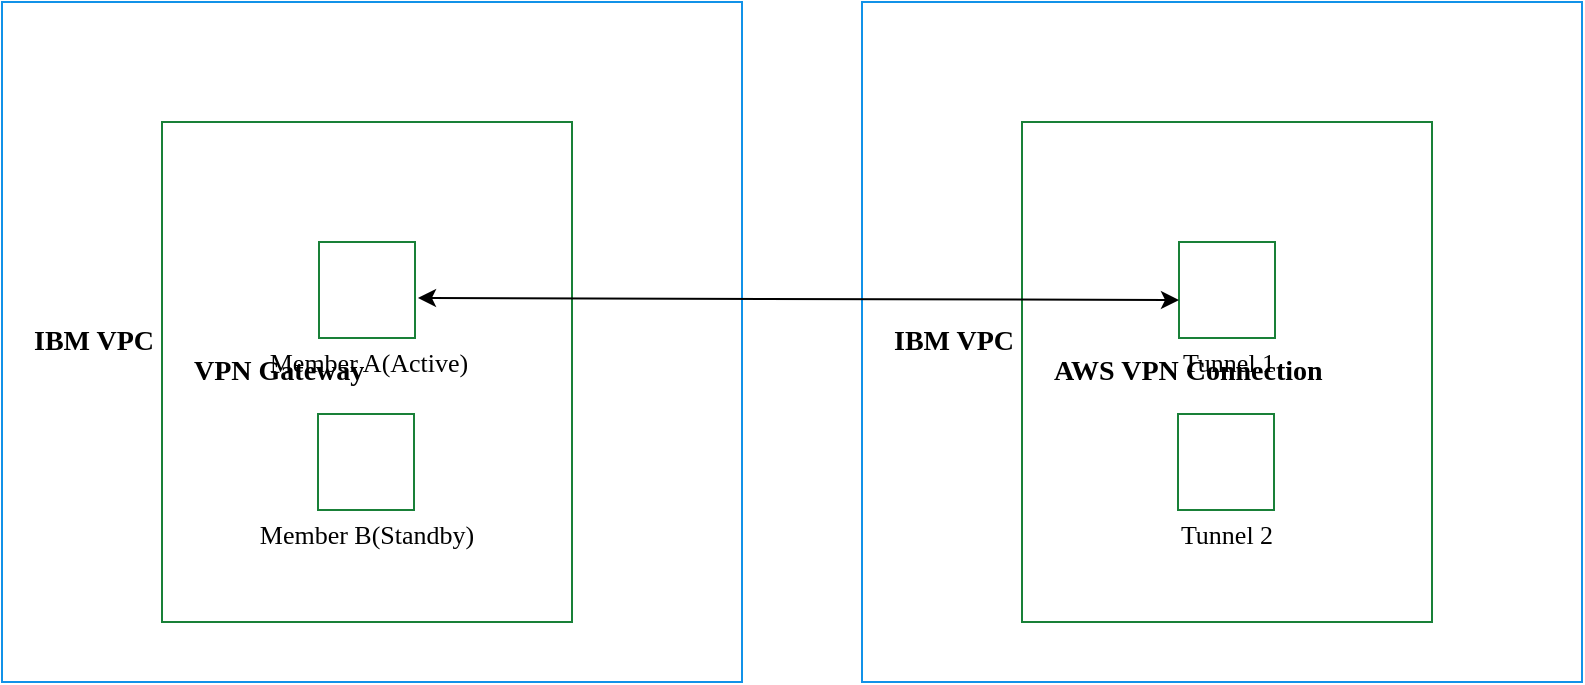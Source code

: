 <mxfile version="20.5.0" type="device"><diagram id="Lvjj2H9h-YXVRaZvT09Y" name="Page-1"><mxGraphModel dx="2276" dy="877" grid="1" gridSize="10" guides="1" tooltips="1" connect="1" arrows="1" fold="1" page="1" pageScale="1" pageWidth="850" pageHeight="1100" math="0" shadow="0"><root><mxCell id="0"/><mxCell id="1" parent="0"/><UserObject placeholders="1" label="&lt;b style='font-weight:600'&gt;%Primary-Label%&lt;/b&gt;&lt;br&gt;%Secondary-Text%" Badge-Text="" Icon-Name="virtual-private-cloud--alt" Primary-Label="IBM VPC" Secondary-Text="" id="27vZGXc354rtOcrTsDSD-5"><mxCell style="shape=mxgraph.ibm.base;ibmType=groupp;ibmLayout=expanded;strokeColor=#1192e8;fillColor=default;html=1;metaEdit=1;whiteSpace=wrap;fontFamily=IBM Plex Sans;fontSize=14;image=;align=left;verticalAlign=middle;labelPosition=center;verticalLabelPosition=middle;spacing=0;spacingLeft=16;spacingRight=16;spacingTop=0;spacingBottom=0;container=1;collapsible=0;expand=0;recursiveResize=0;" parent="1" vertex="1"><mxGeometry x="-650" y="130" width="370" height="340" as="geometry"/></mxCell></UserObject><UserObject placeholders="1" label="&lt;b style='font-weight:600'&gt;%Primary-Label%&lt;/b&gt;&lt;br&gt;%Secondary-Text%" Badge-Text="" Icon-Name="autoscaling" Primary-Label="VPN Gateway" Secondary-Text="" id="7mZ4OU9tVgu8kRNqMzKB-4"><mxCell style="shape=mxgraph.ibm.base;ibmType=groupp;ibmLayout=expanded;strokeColor=#198038;fillColor=default;html=1;metaEdit=1;whiteSpace=wrap;fontFamily=IBM Plex Sans;fontSize=14;image=;align=left;verticalAlign=middle;labelPosition=center;verticalLabelPosition=middle;spacing=0;spacingLeft=16;spacingRight=16;spacingTop=0;spacingBottom=0;container=1;collapsible=0;expand=0;recursiveResize=0;" parent="27vZGXc354rtOcrTsDSD-5" vertex="1"><mxGeometry x="80" y="60" width="205" height="250" as="geometry"/></mxCell></UserObject><UserObject placeholders="1" label="&lt;span style=&quot;font-size: 13px;&quot;&gt;%Primary-Label%&lt;/span&gt;&lt;br style=&quot;font-size: 13px;&quot;&gt;%Secondary-Text%" Badge-Text="" Icon-Name="instance--virtual" Primary-Label="Member A(Active)" Secondary-Text="" id="7mZ4OU9tVgu8kRNqMzKB-5"><mxCell style="shape=mxgraph.ibm.base;ibmType=nodep;ibmLayout=collapsed;strokeColor=#198038;fillColor=none;html=1;metaEdit=1;fontFamily=IBM Plex Sans;fontSize=13;image=;align=center;verticalAlign=top;labelPosition=center;verticalLabelPosition=bottom;spacing=0;spacingLeft=16;spacingRight=16;spacingTop=0;spacingBottom=4;fontStyle=0" parent="7mZ4OU9tVgu8kRNqMzKB-4" vertex="1"><mxGeometry x="78.5" y="60" width="48" height="48" as="geometry"/></mxCell></UserObject><UserObject placeholders="1" label="&lt;span style=&quot;font-size: 13px;&quot;&gt;%Primary-Label%&lt;/span&gt;&lt;br style=&quot;font-size: 13px;&quot;&gt;%Secondary-Text%" Badge-Text="" Icon-Name="instance--virtual" Primary-Label="Member B(Standby)" Secondary-Text="" id="7mZ4OU9tVgu8kRNqMzKB-6"><mxCell style="shape=mxgraph.ibm.base;ibmType=nodep;ibmLayout=collapsed;strokeColor=#198038;fillColor=none;html=1;metaEdit=1;fontFamily=IBM Plex Sans;fontSize=13;image=;align=center;verticalAlign=top;labelPosition=center;verticalLabelPosition=bottom;spacing=0;spacingLeft=16;spacingRight=16;spacingTop=0;spacingBottom=4;fontStyle=0" parent="7mZ4OU9tVgu8kRNqMzKB-4" vertex="1"><mxGeometry x="78" y="146" width="48" height="48" as="geometry"/></mxCell></UserObject><UserObject placeholders="1" label="&lt;b style='font-weight:600'&gt;%Primary-Label%&lt;/b&gt;&lt;br&gt;%Secondary-Text%" Badge-Text="" Icon-Name="virtual-private-cloud--alt" Primary-Label="IBM VPC" Secondary-Text="" id="OntdXd31W55PvJUYJRJ6-1"><mxCell style="shape=mxgraph.ibm.base;ibmType=groupp;ibmLayout=expanded;strokeColor=#1192e8;fillColor=default;html=1;metaEdit=1;whiteSpace=wrap;fontFamily=IBM Plex Sans;fontSize=14;image=;align=left;verticalAlign=middle;labelPosition=center;verticalLabelPosition=middle;spacing=0;spacingLeft=16;spacingRight=16;spacingTop=0;spacingBottom=0;container=1;collapsible=0;expand=0;recursiveResize=0;" parent="1" vertex="1"><mxGeometry x="-220" y="130" width="360" height="340" as="geometry"/></mxCell></UserObject><UserObject placeholders="1" label="&lt;b style='font-weight:600'&gt;%Primary-Label%&lt;/b&gt;&lt;br&gt;%Secondary-Text%" Badge-Text="" Icon-Name="autoscaling" Primary-Label="AWS VPN Connection" Secondary-Text="" id="7mZ4OU9tVgu8kRNqMzKB-8"><mxCell style="shape=mxgraph.ibm.base;ibmType=groupp;ibmLayout=expanded;strokeColor=#198038;fillColor=default;html=1;metaEdit=1;whiteSpace=wrap;fontFamily=IBM Plex Sans;fontSize=14;image=;align=left;verticalAlign=middle;labelPosition=center;verticalLabelPosition=middle;spacing=0;spacingLeft=16;spacingRight=16;spacingTop=0;spacingBottom=0;container=1;collapsible=0;expand=0;recursiveResize=0;" parent="OntdXd31W55PvJUYJRJ6-1" vertex="1"><mxGeometry x="80" y="60" width="205" height="250" as="geometry"/></mxCell></UserObject><UserObject placeholders="1" label="&lt;span style=&quot;font-size: 13px;&quot;&gt;%Primary-Label%&lt;/span&gt;&lt;br style=&quot;font-size: 13px;&quot;&gt;%Secondary-Text%" Badge-Text="" Icon-Name="instance--virtual" Primary-Label="Tunnel 1" Secondary-Text="" id="7mZ4OU9tVgu8kRNqMzKB-9"><mxCell style="shape=mxgraph.ibm.base;ibmType=nodep;ibmLayout=collapsed;strokeColor=#198038;fillColor=none;html=1;metaEdit=1;fontFamily=IBM Plex Sans;fontSize=13;image=;align=center;verticalAlign=top;labelPosition=center;verticalLabelPosition=bottom;spacing=0;spacingLeft=16;spacingRight=16;spacingTop=0;spacingBottom=4;fontStyle=0" parent="7mZ4OU9tVgu8kRNqMzKB-8" vertex="1"><mxGeometry x="78.5" y="60" width="48" height="48" as="geometry"/></mxCell></UserObject><UserObject placeholders="1" label="&lt;span style=&quot;font-size: 13px;&quot;&gt;%Primary-Label%&lt;/span&gt;&lt;br style=&quot;font-size: 13px;&quot;&gt;%Secondary-Text%" Badge-Text="" Icon-Name="instance--virtual" Primary-Label="Tunnel 2" Secondary-Text="" id="7mZ4OU9tVgu8kRNqMzKB-10"><mxCell style="shape=mxgraph.ibm.base;ibmType=nodep;ibmLayout=collapsed;strokeColor=#198038;fillColor=none;html=1;metaEdit=1;fontFamily=IBM Plex Sans;fontSize=13;image=;align=center;verticalAlign=top;labelPosition=center;verticalLabelPosition=bottom;spacing=0;spacingLeft=16;spacingRight=16;spacingTop=0;spacingBottom=4;fontStyle=0" parent="7mZ4OU9tVgu8kRNqMzKB-8" vertex="1"><mxGeometry x="78" y="146" width="48" height="48" as="geometry"/></mxCell></UserObject><mxCell id="REEWP8q5PKbagH0nRi1x-1" value="" style="endArrow=classic;startArrow=classic;html=1;rounded=0;entryX=0;entryY=0.604;entryDx=0;entryDy=0;entryPerimeter=0;exitX=1.031;exitY=0.583;exitDx=0;exitDy=0;exitPerimeter=0;" parent="1" source="7mZ4OU9tVgu8kRNqMzKB-5" target="7mZ4OU9tVgu8kRNqMzKB-9" edge="1"><mxGeometry width="50" height="50" relative="1" as="geometry"><mxPoint x="-400" y="320" as="sourcePoint"/><mxPoint x="-150" y="430" as="targetPoint"/></mxGeometry></mxCell></root></mxGraphModel></diagram></mxfile>
